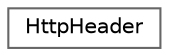 digraph "Graphical Class Hierarchy"
{
 // LATEX_PDF_SIZE
  bgcolor="transparent";
  edge [fontname=Helvetica,fontsize=10,labelfontname=Helvetica,labelfontsize=10];
  node [fontname=Helvetica,fontsize=10,shape=box,height=0.2,width=0.4];
  rankdir="LR";
  Node0 [id="Node000000",label="HttpHeader",height=0.2,width=0.4,color="grey40", fillcolor="white", style="filled",URL="$class_http_1_1_http_header.html",tooltip=" "];
}
